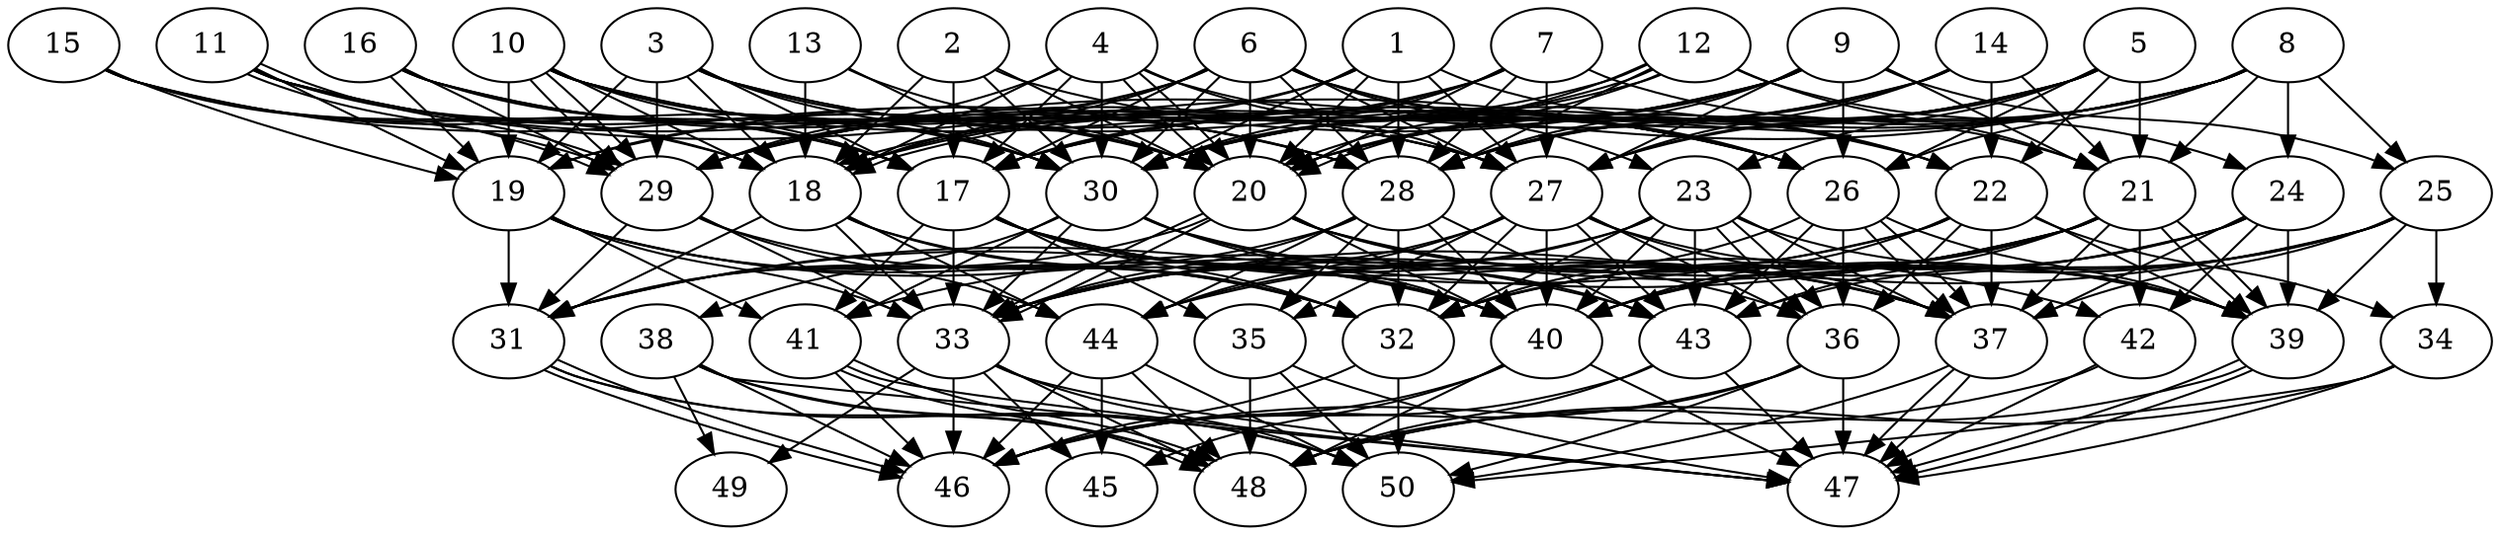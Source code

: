 // DAG automatically generated by daggen at Thu Oct  3 14:07:58 2019
// ./daggen --dot -n 50 --ccr 0.5 --fat 0.7 --regular 0.9 --density 0.9 --mindata 5242880 --maxdata 52428800 
digraph G {
  1 [size="70901760", alpha="0.02", expect_size="35450880"] 
  1 -> 18 [size ="35450880"]
  1 -> 20 [size ="35450880"]
  1 -> 22 [size ="35450880"]
  1 -> 27 [size ="35450880"]
  1 -> 28 [size ="35450880"]
  1 -> 29 [size ="35450880"]
  1 -> 30 [size ="35450880"]
  2 [size="65714176", alpha="0.16", expect_size="32857088"] 
  2 -> 17 [size ="32857088"]
  2 -> 18 [size ="32857088"]
  2 -> 20 [size ="32857088"]
  2 -> 26 [size ="32857088"]
  2 -> 30 [size ="32857088"]
  3 [size="31434752", alpha="0.14", expect_size="15717376"] 
  3 -> 17 [size ="15717376"]
  3 -> 18 [size ="15717376"]
  3 -> 19 [size ="15717376"]
  3 -> 20 [size ="15717376"]
  3 -> 22 [size ="15717376"]
  3 -> 26 [size ="15717376"]
  3 -> 29 [size ="15717376"]
  3 -> 30 [size ="15717376"]
  4 [size="54267904", alpha="0.08", expect_size="27133952"] 
  4 -> 17 [size ="27133952"]
  4 -> 18 [size ="27133952"]
  4 -> 20 [size ="27133952"]
  4 -> 20 [size ="27133952"]
  4 -> 26 [size ="27133952"]
  4 -> 27 [size ="27133952"]
  4 -> 29 [size ="27133952"]
  4 -> 30 [size ="27133952"]
  5 [size="33253376", alpha="0.04", expect_size="16626688"] 
  5 -> 17 [size ="16626688"]
  5 -> 20 [size ="16626688"]
  5 -> 21 [size ="16626688"]
  5 -> 22 [size ="16626688"]
  5 -> 23 [size ="16626688"]
  5 -> 26 [size ="16626688"]
  5 -> 27 [size ="16626688"]
  5 -> 28 [size ="16626688"]
  5 -> 30 [size ="16626688"]
  6 [size="49336320", alpha="0.17", expect_size="24668160"] 
  6 -> 17 [size ="24668160"]
  6 -> 18 [size ="24668160"]
  6 -> 19 [size ="24668160"]
  6 -> 20 [size ="24668160"]
  6 -> 22 [size ="24668160"]
  6 -> 23 [size ="24668160"]
  6 -> 26 [size ="24668160"]
  6 -> 27 [size ="24668160"]
  6 -> 28 [size ="24668160"]
  6 -> 29 [size ="24668160"]
  6 -> 30 [size ="24668160"]
  7 [size="94939136", alpha="0.05", expect_size="47469568"] 
  7 -> 17 [size ="47469568"]
  7 -> 20 [size ="47469568"]
  7 -> 21 [size ="47469568"]
  7 -> 27 [size ="47469568"]
  7 -> 28 [size ="47469568"]
  7 -> 29 [size ="47469568"]
  7 -> 30 [size ="47469568"]
  8 [size="91277312", alpha="0.02", expect_size="45638656"] 
  8 -> 17 [size ="45638656"]
  8 -> 20 [size ="45638656"]
  8 -> 21 [size ="45638656"]
  8 -> 24 [size ="45638656"]
  8 -> 25 [size ="45638656"]
  8 -> 26 [size ="45638656"]
  8 -> 27 [size ="45638656"]
  8 -> 28 [size ="45638656"]
  8 -> 29 [size ="45638656"]
  8 -> 30 [size ="45638656"]
  9 [size="16201728", alpha="0.12", expect_size="8100864"] 
  9 -> 17 [size ="8100864"]
  9 -> 19 [size ="8100864"]
  9 -> 20 [size ="8100864"]
  9 -> 21 [size ="8100864"]
  9 -> 25 [size ="8100864"]
  9 -> 26 [size ="8100864"]
  9 -> 27 [size ="8100864"]
  9 -> 28 [size ="8100864"]
  9 -> 29 [size ="8100864"]
  9 -> 30 [size ="8100864"]
  10 [size="98627584", alpha="0.00", expect_size="49313792"] 
  10 -> 17 [size ="49313792"]
  10 -> 18 [size ="49313792"]
  10 -> 19 [size ="49313792"]
  10 -> 20 [size ="49313792"]
  10 -> 26 [size ="49313792"]
  10 -> 27 [size ="49313792"]
  10 -> 28 [size ="49313792"]
  10 -> 29 [size ="49313792"]
  10 -> 29 [size ="49313792"]
  10 -> 30 [size ="49313792"]
  11 [size="67061760", alpha="0.11", expect_size="33530880"] 
  11 -> 17 [size ="33530880"]
  11 -> 18 [size ="33530880"]
  11 -> 19 [size ="33530880"]
  11 -> 20 [size ="33530880"]
  11 -> 26 [size ="33530880"]
  11 -> 27 [size ="33530880"]
  11 -> 29 [size ="33530880"]
  11 -> 29 [size ="33530880"]
  12 [size="78440448", alpha="0.08", expect_size="39220224"] 
  12 -> 18 [size ="39220224"]
  12 -> 18 [size ="39220224"]
  12 -> 20 [size ="39220224"]
  12 -> 20 [size ="39220224"]
  12 -> 21 [size ="39220224"]
  12 -> 24 [size ="39220224"]
  12 -> 28 [size ="39220224"]
  12 -> 30 [size ="39220224"]
  13 [size="60346368", alpha="0.09", expect_size="30173184"] 
  13 -> 18 [size ="30173184"]
  13 -> 20 [size ="30173184"]
  13 -> 30 [size ="30173184"]
  14 [size="33167360", alpha="0.16", expect_size="16583680"] 
  14 -> 18 [size ="16583680"]
  14 -> 21 [size ="16583680"]
  14 -> 22 [size ="16583680"]
  14 -> 27 [size ="16583680"]
  14 -> 28 [size ="16583680"]
  14 -> 30 [size ="16583680"]
  15 [size="68913152", alpha="0.16", expect_size="34456576"] 
  15 -> 17 [size ="34456576"]
  15 -> 18 [size ="34456576"]
  15 -> 19 [size ="34456576"]
  15 -> 28 [size ="34456576"]
  15 -> 29 [size ="34456576"]
  15 -> 30 [size ="34456576"]
  16 [size="86554624", alpha="0.19", expect_size="43277312"] 
  16 -> 17 [size ="43277312"]
  16 -> 19 [size ="43277312"]
  16 -> 27 [size ="43277312"]
  16 -> 28 [size ="43277312"]
  16 -> 29 [size ="43277312"]
  16 -> 30 [size ="43277312"]
  17 [size="73039872", alpha="0.16", expect_size="36519936"] 
  17 -> 32 [size ="36519936"]
  17 -> 33 [size ="36519936"]
  17 -> 35 [size ="36519936"]
  17 -> 37 [size ="36519936"]
  17 -> 40 [size ="36519936"]
  17 -> 41 [size ="36519936"]
  17 -> 42 [size ="36519936"]
  18 [size="95840256", alpha="0.08", expect_size="47920128"] 
  18 -> 31 [size ="47920128"]
  18 -> 32 [size ="47920128"]
  18 -> 33 [size ="47920128"]
  18 -> 40 [size ="47920128"]
  18 -> 44 [size ="47920128"]
  19 [size="104579072", alpha="0.10", expect_size="52289536"] 
  19 -> 31 [size ="52289536"]
  19 -> 32 [size ="52289536"]
  19 -> 33 [size ="52289536"]
  19 -> 40 [size ="52289536"]
  19 -> 41 [size ="52289536"]
  19 -> 43 [size ="52289536"]
  20 [size="65925120", alpha="0.20", expect_size="32962560"] 
  20 -> 31 [size ="32962560"]
  20 -> 33 [size ="32962560"]
  20 -> 33 [size ="32962560"]
  20 -> 36 [size ="32962560"]
  20 -> 37 [size ="32962560"]
  20 -> 39 [size ="32962560"]
  20 -> 40 [size ="32962560"]
  21 [size="66035712", alpha="0.02", expect_size="33017856"] 
  21 -> 31 [size ="33017856"]
  21 -> 32 [size ="33017856"]
  21 -> 33 [size ="33017856"]
  21 -> 37 [size ="33017856"]
  21 -> 39 [size ="33017856"]
  21 -> 39 [size ="33017856"]
  21 -> 40 [size ="33017856"]
  21 -> 41 [size ="33017856"]
  21 -> 42 [size ="33017856"]
  21 -> 43 [size ="33017856"]
  22 [size="25352192", alpha="0.17", expect_size="12676096"] 
  22 -> 31 [size ="12676096"]
  22 -> 33 [size ="12676096"]
  22 -> 34 [size ="12676096"]
  22 -> 36 [size ="12676096"]
  22 -> 37 [size ="12676096"]
  22 -> 39 [size ="12676096"]
  22 -> 40 [size ="12676096"]
  23 [size="61521920", alpha="0.15", expect_size="30760960"] 
  23 -> 32 [size ="30760960"]
  23 -> 33 [size ="30760960"]
  23 -> 36 [size ="30760960"]
  23 -> 36 [size ="30760960"]
  23 -> 37 [size ="30760960"]
  23 -> 39 [size ="30760960"]
  23 -> 40 [size ="30760960"]
  23 -> 43 [size ="30760960"]
  23 -> 44 [size ="30760960"]
  24 [size="103301120", alpha="0.03", expect_size="51650560"] 
  24 -> 32 [size ="51650560"]
  24 -> 37 [size ="51650560"]
  24 -> 39 [size ="51650560"]
  24 -> 40 [size ="51650560"]
  24 -> 42 [size ="51650560"]
  24 -> 44 [size ="51650560"]
  25 [size="86382592", alpha="0.16", expect_size="43191296"] 
  25 -> 32 [size ="43191296"]
  25 -> 33 [size ="43191296"]
  25 -> 34 [size ="43191296"]
  25 -> 37 [size ="43191296"]
  25 -> 39 [size ="43191296"]
  25 -> 40 [size ="43191296"]
  25 -> 43 [size ="43191296"]
  26 [size="67145728", alpha="0.17", expect_size="33572864"] 
  26 -> 32 [size ="33572864"]
  26 -> 36 [size ="33572864"]
  26 -> 37 [size ="33572864"]
  26 -> 37 [size ="33572864"]
  26 -> 39 [size ="33572864"]
  26 -> 43 [size ="33572864"]
  27 [size="63590400", alpha="0.16", expect_size="31795200"] 
  27 -> 32 [size ="31795200"]
  27 -> 33 [size ="31795200"]
  27 -> 35 [size ="31795200"]
  27 -> 36 [size ="31795200"]
  27 -> 37 [size ="31795200"]
  27 -> 39 [size ="31795200"]
  27 -> 40 [size ="31795200"]
  27 -> 43 [size ="31795200"]
  27 -> 44 [size ="31795200"]
  28 [size="42645504", alpha="0.12", expect_size="21322752"] 
  28 -> 31 [size ="21322752"]
  28 -> 32 [size ="21322752"]
  28 -> 33 [size ="21322752"]
  28 -> 35 [size ="21322752"]
  28 -> 40 [size ="21322752"]
  28 -> 43 [size ="21322752"]
  28 -> 44 [size ="21322752"]
  29 [size="81846272", alpha="0.09", expect_size="40923136"] 
  29 -> 31 [size ="40923136"]
  29 -> 32 [size ="40923136"]
  29 -> 33 [size ="40923136"]
  29 -> 44 [size ="40923136"]
  30 [size="34816000", alpha="0.05", expect_size="17408000"] 
  30 -> 33 [size ="17408000"]
  30 -> 37 [size ="17408000"]
  30 -> 38 [size ="17408000"]
  30 -> 40 [size ="17408000"]
  30 -> 41 [size ="17408000"]
  30 -> 43 [size ="17408000"]
  31 [size="33726464", alpha="0.13", expect_size="16863232"] 
  31 -> 46 [size ="16863232"]
  31 -> 46 [size ="16863232"]
  31 -> 48 [size ="16863232"]
  31 -> 50 [size ="16863232"]
  32 [size="44619776", alpha="0.15", expect_size="22309888"] 
  32 -> 46 [size ="22309888"]
  32 -> 50 [size ="22309888"]
  33 [size="28352512", alpha="0.08", expect_size="14176256"] 
  33 -> 45 [size ="14176256"]
  33 -> 46 [size ="14176256"]
  33 -> 47 [size ="14176256"]
  33 -> 48 [size ="14176256"]
  33 -> 49 [size ="14176256"]
  33 -> 50 [size ="14176256"]
  34 [size="100247552", alpha="0.06", expect_size="50123776"] 
  34 -> 47 [size ="50123776"]
  34 -> 48 [size ="50123776"]
  34 -> 50 [size ="50123776"]
  35 [size="20971520", alpha="0.16", expect_size="10485760"] 
  35 -> 47 [size ="10485760"]
  35 -> 48 [size ="10485760"]
  35 -> 50 [size ="10485760"]
  36 [size="96409600", alpha="0.02", expect_size="48204800"] 
  36 -> 46 [size ="48204800"]
  36 -> 47 [size ="48204800"]
  36 -> 48 [size ="48204800"]
  36 -> 50 [size ="48204800"]
  37 [size="82298880", alpha="0.02", expect_size="41149440"] 
  37 -> 47 [size ="41149440"]
  37 -> 47 [size ="41149440"]
  37 -> 50 [size ="41149440"]
  38 [size="63090688", alpha="0.19", expect_size="31545344"] 
  38 -> 46 [size ="31545344"]
  38 -> 47 [size ="31545344"]
  38 -> 48 [size ="31545344"]
  38 -> 49 [size ="31545344"]
  38 -> 50 [size ="31545344"]
  39 [size="25210880", alpha="0.17", expect_size="12605440"] 
  39 -> 47 [size ="12605440"]
  39 -> 47 [size ="12605440"]
  39 -> 48 [size ="12605440"]
  40 [size="68745216", alpha="0.06", expect_size="34372608"] 
  40 -> 45 [size ="34372608"]
  40 -> 46 [size ="34372608"]
  40 -> 47 [size ="34372608"]
  40 -> 48 [size ="34372608"]
  41 [size="93095936", alpha="0.07", expect_size="46547968"] 
  41 -> 46 [size ="46547968"]
  41 -> 47 [size ="46547968"]
  41 -> 48 [size ="46547968"]
  41 -> 48 [size ="46547968"]
  42 [size="60465152", alpha="0.11", expect_size="30232576"] 
  42 -> 46 [size ="30232576"]
  42 -> 47 [size ="30232576"]
  43 [size="38807552", alpha="0.06", expect_size="19403776"] 
  43 -> 46 [size ="19403776"]
  43 -> 47 [size ="19403776"]
  43 -> 48 [size ="19403776"]
  44 [size="77989888", alpha="0.01", expect_size="38994944"] 
  44 -> 45 [size ="38994944"]
  44 -> 46 [size ="38994944"]
  44 -> 48 [size ="38994944"]
  44 -> 50 [size ="38994944"]
  45 [size="11948032", alpha="0.12", expect_size="5974016"] 
  46 [size="87855104", alpha="0.14", expect_size="43927552"] 
  47 [size="98666496", alpha="0.08", expect_size="49333248"] 
  48 [size="12564480", alpha="0.09", expect_size="6282240"] 
  49 [size="103647232", alpha="0.05", expect_size="51823616"] 
  50 [size="88524800", alpha="0.06", expect_size="44262400"] 
}
